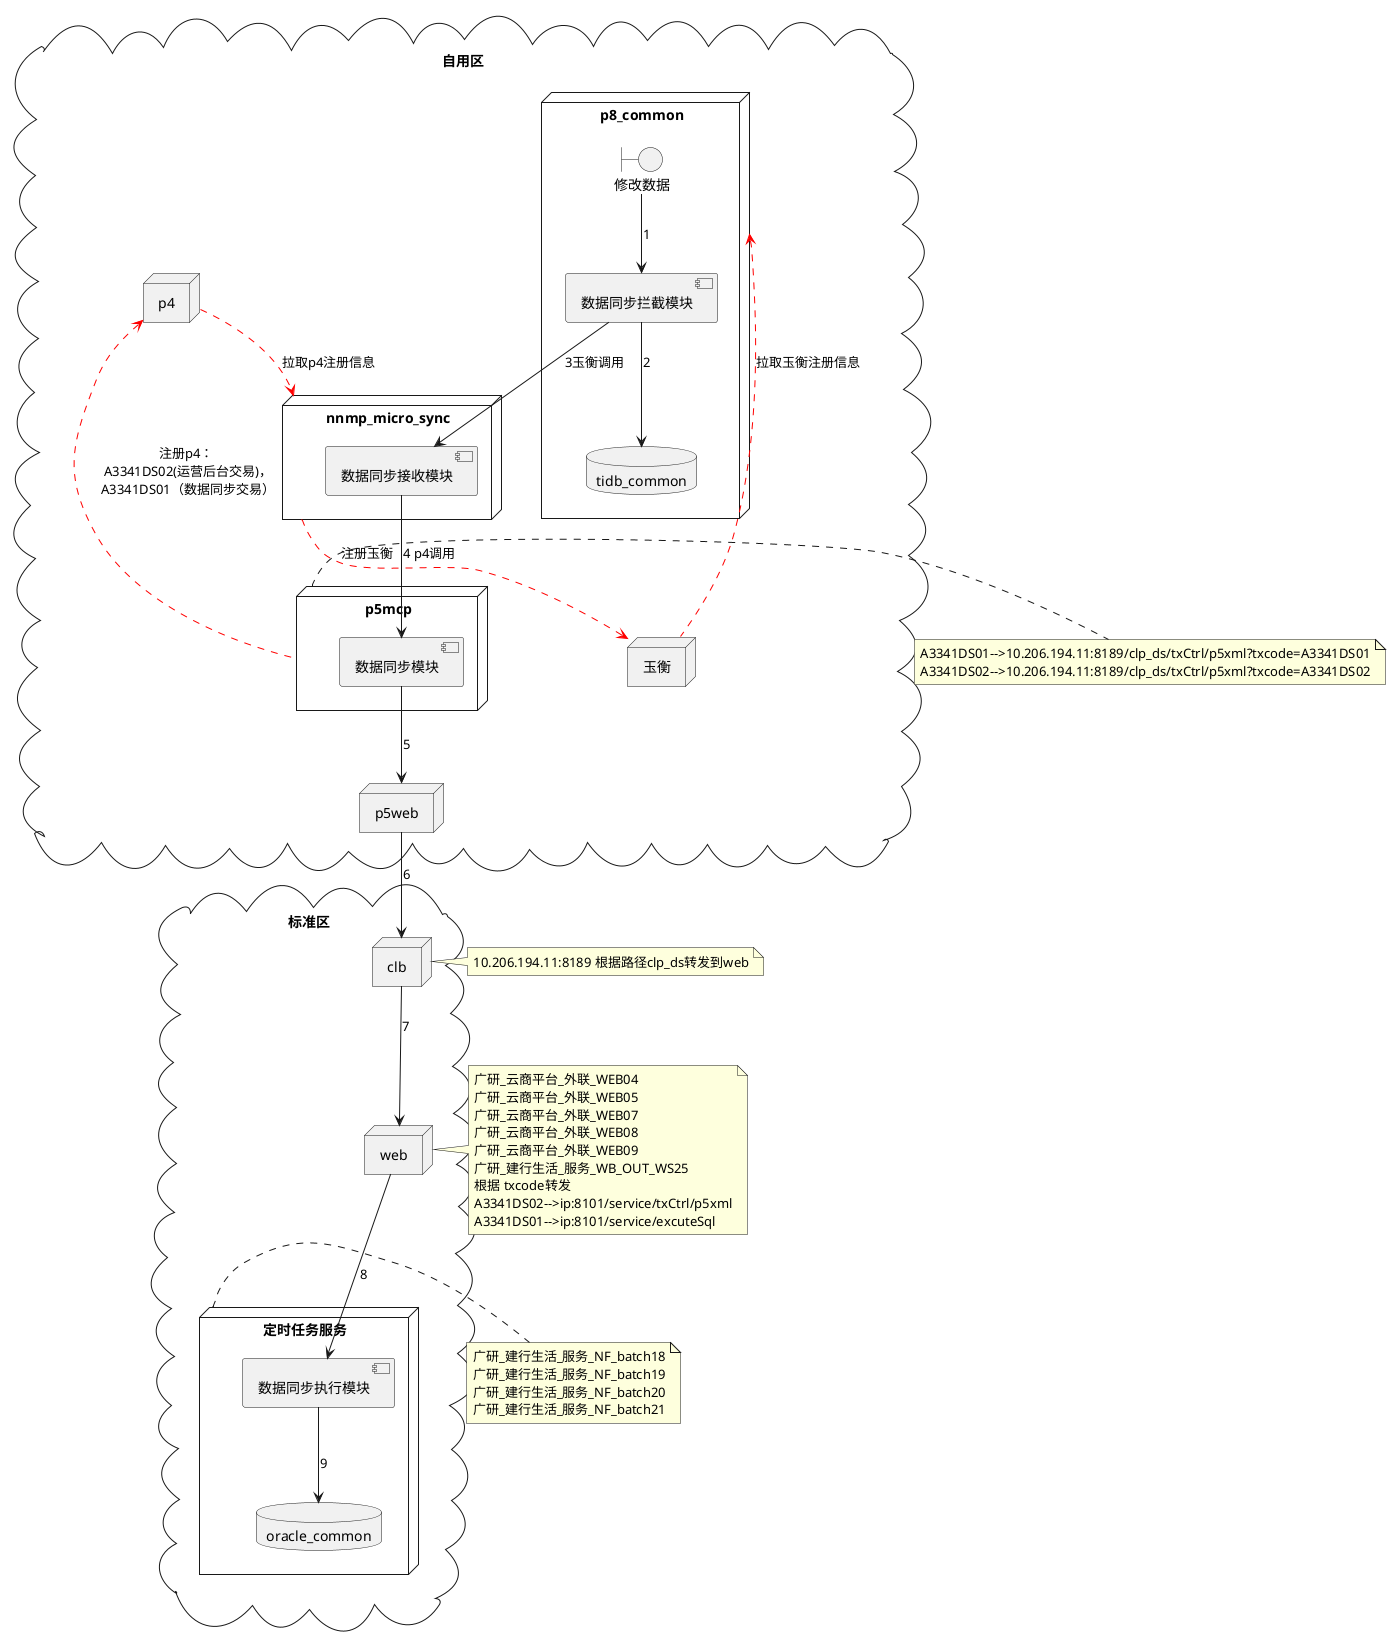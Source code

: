 @startuml
'https://plantuml.com/component-diagram

cloud 标准区{

 node 定时任务服务{
    component 数据同步执行模块
    database "oracle_common"
 }

  node clb

  node web

}

cloud 自用区{


  node p5mcp{
    component 数据同步模块
  }

  node nnmp_micro_sync{
    component 数据同步接收模块

  }
   node p8_common{
      boundary 修改数据
      component 数据同步拦截模块
      database "tidb_common"
    }
    node 玉衡
    node p4
    node p5web
}


[修改数据] --> [数据同步拦截模块]:1
[数据同步拦截模块] --> [tidb_common]:2
[数据同步拦截模块] --> [数据同步接收模块]:3玉衡调用
[数据同步接收模块] --> [数据同步模块]:4 p4调用

[p5mcp] .L[#red].> [p4]:注册p4：\n A3341DS02(运营后台交易)，\n A3341DS01（数据同步交易）
[p4] .[#red].> [nnmp_micro_sync]:拉取p4注册信息
[玉衡] .L[#red].> [p8_common]:拉取玉衡注册信息
[nnmp_micro_sync] .[#red].> [玉衡]:注册玉衡

[数据同步模块] --> [p5web]:5
[p5web] --> [clb]:6
[clb] --> [web]:7
[web] --> [数据同步执行模块]:8
[数据同步执行模块] --> [oracle_common]:9

note right of [p5mcp]
  A3341DS01-->10.206.194.11:8189/clp_ds/txCtrl/p5xml?txcode=A3341DS01
  A3341DS02-->10.206.194.11:8189/clp_ds/txCtrl/p5xml?txcode=A3341DS02
end note
note right of [定时任务服务]
  广研_建行生活_服务_NF_batch18
  广研_建行生活_服务_NF_batch19
  广研_建行生活_服务_NF_batch20
  广研_建行生活_服务_NF_batch21
end note
note right of [clb]
  10.206.194.11:8189 根据路径clp_ds转发到web
end note
note right of [web]
   广研_云商平台_外联_WEB04
   广研_云商平台_外联_WEB05
   广研_云商平台_外联_WEB07
   广研_云商平台_外联_WEB08
   广研_云商平台_外联_WEB09
   广研_建行生活_服务_WB_OUT_WS25
   根据 txcode转发
   A3341DS02-->ip:8101/service/txCtrl/p5xml
   A3341DS01-->ip:8101/service/excuteSql
end note
@enduml